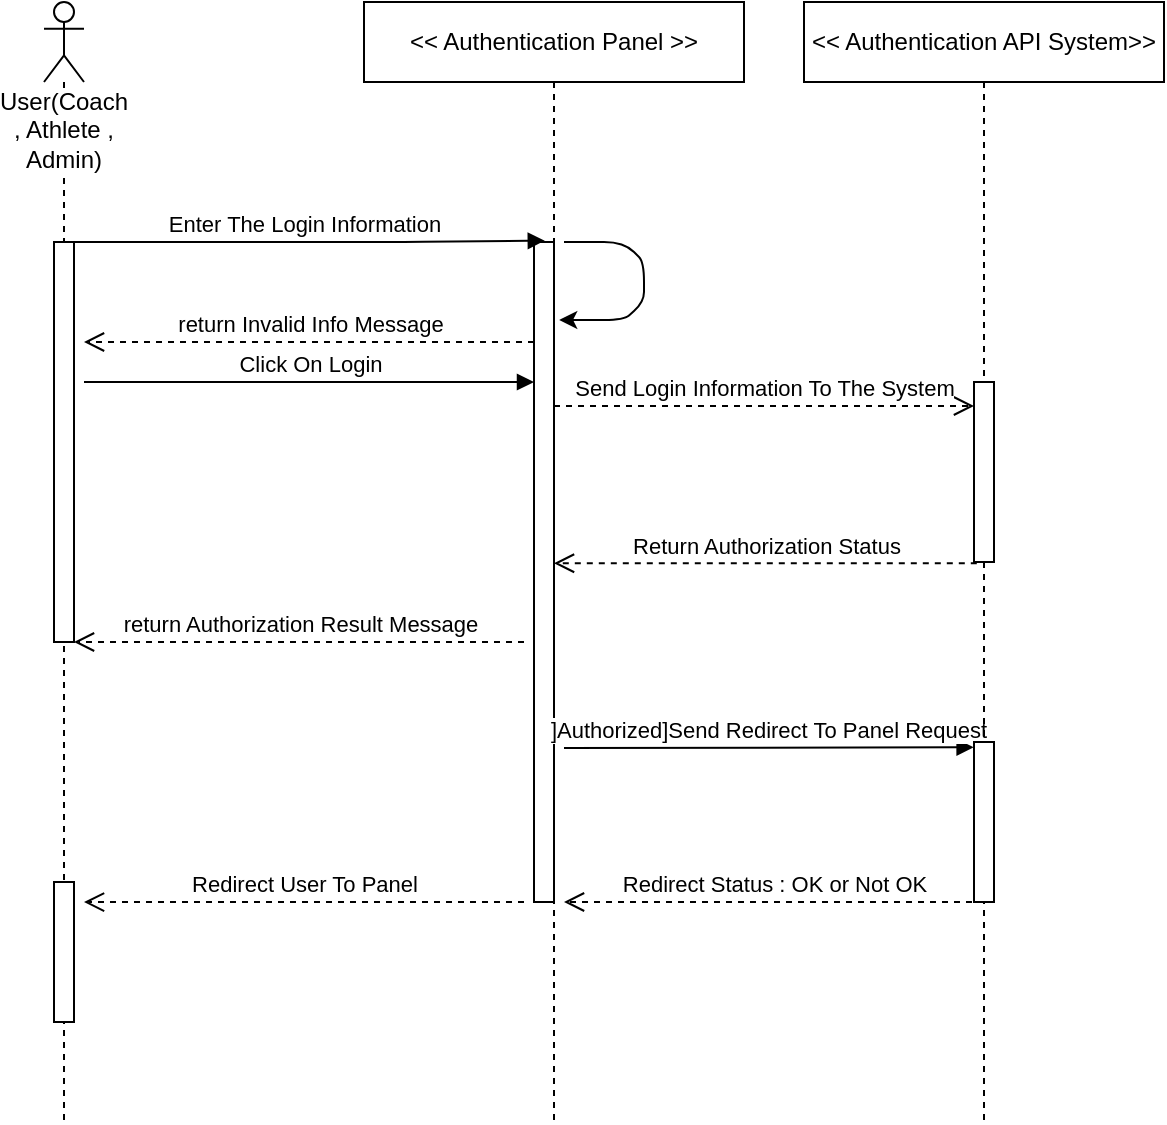 <mxfile version="12.3.8" type="github" pages="1">
  <diagram id="MWBJoO8W0iGTc28G7V0c" name="Page-1">
    <mxGraphModel dx="1038" dy="548" grid="1" gridSize="10" guides="1" tooltips="1" connect="1" arrows="1" fold="1" page="1" pageScale="1" pageWidth="850" pageHeight="1100" math="0" shadow="0">
      <root>
        <mxCell id="0"/>
        <mxCell id="1" parent="0"/>
        <mxCell id="ce92vtV3I4qPERhwewqX-1" value="User(Coach , Athlete , Admin)" style="shape=umlLifeline;participant=umlActor;perimeter=lifelinePerimeter;whiteSpace=wrap;html=1;container=1;collapsible=0;recursiveResize=0;verticalAlign=top;spacingTop=36;labelBackgroundColor=#ffffff;outlineConnect=0;" parent="1" vertex="1">
          <mxGeometry x="110" y="80" width="20" height="560" as="geometry"/>
        </mxCell>
        <mxCell id="ce92vtV3I4qPERhwewqX-7" value="" style="html=1;points=[];perimeter=orthogonalPerimeter;" parent="ce92vtV3I4qPERhwewqX-1" vertex="1">
          <mxGeometry x="5" y="120" width="10" height="200" as="geometry"/>
        </mxCell>
        <mxCell id="ce92vtV3I4qPERhwewqX-21" value="" style="html=1;points=[];perimeter=orthogonalPerimeter;" parent="ce92vtV3I4qPERhwewqX-1" vertex="1">
          <mxGeometry x="5" y="440" width="10" height="70" as="geometry"/>
        </mxCell>
        <mxCell id="ce92vtV3I4qPERhwewqX-2" value="&amp;lt;&amp;lt; Authentication Panel &amp;gt;&amp;gt;" style="shape=umlLifeline;perimeter=lifelinePerimeter;whiteSpace=wrap;html=1;container=1;collapsible=0;recursiveResize=0;outlineConnect=0;" parent="1" vertex="1">
          <mxGeometry x="270" y="80" width="190" height="560" as="geometry"/>
        </mxCell>
        <mxCell id="ce92vtV3I4qPERhwewqX-9" value="" style="html=1;points=[];perimeter=orthogonalPerimeter;" parent="ce92vtV3I4qPERhwewqX-2" vertex="1">
          <mxGeometry x="85" y="120" width="10" height="330" as="geometry"/>
        </mxCell>
        <mxCell id="ce92vtV3I4qPERhwewqX-23" value="]Authorized]Send Redirect To Panel Request" style="html=1;verticalAlign=bottom;endArrow=block;entryX=-0.02;entryY=0.033;entryDx=0;entryDy=0;entryPerimeter=0;" parent="ce92vtV3I4qPERhwewqX-2" target="ce92vtV3I4qPERhwewqX-22" edge="1">
          <mxGeometry width="80" relative="1" as="geometry">
            <mxPoint x="100" y="373" as="sourcePoint"/>
            <mxPoint x="220" y="380" as="targetPoint"/>
          </mxGeometry>
        </mxCell>
        <mxCell id="tes6nXPCKTqXU3ggMcNv-1" value="" style="endArrow=classic;html=1;exitX=1.5;exitY=0;exitDx=0;exitDy=0;exitPerimeter=0;entryX=1.26;entryY=0.118;entryDx=0;entryDy=0;entryPerimeter=0;" edge="1" parent="ce92vtV3I4qPERhwewqX-2" source="ce92vtV3I4qPERhwewqX-9" target="ce92vtV3I4qPERhwewqX-9">
          <mxGeometry width="50" height="50" relative="1" as="geometry">
            <mxPoint x="130" y="160" as="sourcePoint"/>
            <mxPoint x="130" y="160" as="targetPoint"/>
            <Array as="points">
              <mxPoint x="130" y="120"/>
              <mxPoint x="140" y="130"/>
              <mxPoint x="140" y="150"/>
              <mxPoint x="130" y="159"/>
            </Array>
          </mxGeometry>
        </mxCell>
        <mxCell id="ce92vtV3I4qPERhwewqX-8" value="Enter The Login Information" style="html=1;verticalAlign=bottom;endArrow=block;entryX=0.54;entryY=-0.002;entryDx=0;entryDy=0;entryPerimeter=0;" parent="1" source="ce92vtV3I4qPERhwewqX-1" target="ce92vtV3I4qPERhwewqX-9" edge="1">
          <mxGeometry width="80" relative="1" as="geometry">
            <mxPoint x="150" y="200" as="sourcePoint"/>
            <mxPoint x="350" y="200" as="targetPoint"/>
            <Array as="points">
              <mxPoint x="160" y="200"/>
              <mxPoint x="290" y="200"/>
            </Array>
          </mxGeometry>
        </mxCell>
        <mxCell id="ce92vtV3I4qPERhwewqX-10" value="&amp;lt;&amp;lt; Authentication API System&amp;gt;&amp;gt;" style="shape=umlLifeline;perimeter=lifelinePerimeter;whiteSpace=wrap;html=1;container=1;collapsible=0;recursiveResize=0;outlineConnect=0;" parent="1" vertex="1">
          <mxGeometry x="490" y="80" width="180" height="560" as="geometry"/>
        </mxCell>
        <mxCell id="ce92vtV3I4qPERhwewqX-11" value="" style="html=1;points=[];perimeter=orthogonalPerimeter;" parent="ce92vtV3I4qPERhwewqX-10" vertex="1">
          <mxGeometry x="85" y="190" width="10" height="90" as="geometry"/>
        </mxCell>
        <mxCell id="ce92vtV3I4qPERhwewqX-22" value="" style="html=1;points=[];perimeter=orthogonalPerimeter;" parent="ce92vtV3I4qPERhwewqX-10" vertex="1">
          <mxGeometry x="85" y="370" width="10" height="80" as="geometry"/>
        </mxCell>
        <mxCell id="ce92vtV3I4qPERhwewqX-12" value="Click On Login" style="html=1;verticalAlign=bottom;endArrow=block;" parent="1" target="ce92vtV3I4qPERhwewqX-9" edge="1">
          <mxGeometry width="80" relative="1" as="geometry">
            <mxPoint x="130" y="270" as="sourcePoint"/>
            <mxPoint x="210" y="239.5" as="targetPoint"/>
            <Array as="points">
              <mxPoint x="240" y="270"/>
            </Array>
          </mxGeometry>
        </mxCell>
        <mxCell id="ce92vtV3I4qPERhwewqX-13" value="Send Login Information To The System" style="html=1;verticalAlign=bottom;endArrow=open;dashed=1;endSize=8;" parent="1" source="ce92vtV3I4qPERhwewqX-9" edge="1">
          <mxGeometry relative="1" as="geometry">
            <mxPoint x="510" y="270" as="sourcePoint"/>
            <mxPoint x="575" y="282" as="targetPoint"/>
          </mxGeometry>
        </mxCell>
        <mxCell id="ce92vtV3I4qPERhwewqX-17" value="Return Authorization Status" style="html=1;verticalAlign=bottom;endArrow=open;dashed=1;endSize=8;exitX=0.14;exitY=1.007;exitDx=0;exitDy=0;exitPerimeter=0;" parent="1" source="ce92vtV3I4qPERhwewqX-11" target="ce92vtV3I4qPERhwewqX-2" edge="1">
          <mxGeometry relative="1" as="geometry">
            <mxPoint x="540" y="340" as="sourcePoint"/>
            <mxPoint x="460" y="340" as="targetPoint"/>
          </mxGeometry>
        </mxCell>
        <mxCell id="ce92vtV3I4qPERhwewqX-18" value="return Authorization Result Message" style="html=1;verticalAlign=bottom;endArrow=open;dashed=1;endSize=8;" parent="1" target="ce92vtV3I4qPERhwewqX-7" edge="1">
          <mxGeometry relative="1" as="geometry">
            <mxPoint x="350" y="400" as="sourcePoint"/>
            <mxPoint x="210" y="350" as="targetPoint"/>
          </mxGeometry>
        </mxCell>
        <mxCell id="ce92vtV3I4qPERhwewqX-24" value="Redirect Status : OK or Not OK" style="html=1;verticalAlign=bottom;endArrow=open;dashed=1;endSize=8;" parent="1" edge="1">
          <mxGeometry relative="1" as="geometry">
            <mxPoint x="580" y="530" as="sourcePoint"/>
            <mxPoint x="370" y="530" as="targetPoint"/>
          </mxGeometry>
        </mxCell>
        <mxCell id="ce92vtV3I4qPERhwewqX-25" value="Redirect User To Panel" style="html=1;verticalAlign=bottom;endArrow=open;dashed=1;endSize=8;entryX=1.5;entryY=0.143;entryDx=0;entryDy=0;entryPerimeter=0;" parent="1" target="ce92vtV3I4qPERhwewqX-21" edge="1">
          <mxGeometry relative="1" as="geometry">
            <mxPoint x="350" y="530" as="sourcePoint"/>
            <mxPoint x="220" y="530" as="targetPoint"/>
          </mxGeometry>
        </mxCell>
        <mxCell id="tes6nXPCKTqXU3ggMcNv-3" value="return Invalid Info Message" style="html=1;verticalAlign=bottom;endArrow=open;dashed=1;endSize=8;" edge="1" parent="1">
          <mxGeometry relative="1" as="geometry">
            <mxPoint x="355" y="250" as="sourcePoint"/>
            <mxPoint x="130" y="250" as="targetPoint"/>
          </mxGeometry>
        </mxCell>
      </root>
    </mxGraphModel>
  </diagram>
</mxfile>
